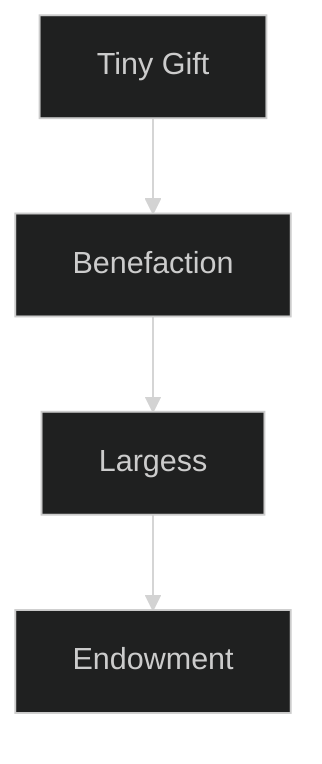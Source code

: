 ---
config:
  theme: dark
---
flowchart TD

    tiny_gift[Tiny Gift]
    click tiny_gift callback "
        Tiny Gift<br>
        <br>
        Cost: 5 motes<br>
        Duration: One day<br>
        Type: Simple<br>
        Minimum Compassion: 1<br>
        Minimum Essence: 1<br>
        Prerequisite Charms: None<br>
        <br>
        The effects of this Charm always fade by the next
        sunset, and the Charm may not be used more than once per
        day. Some possible gifts:<br>
        • One extra dot added to an Ability of the spirit's
        choice.<br>
        • The return of two motes of Essence.<br>
        • Good luck: The target gains one extra die to add to
        all normal Ability checks (not Charms).
        "

    benefaction[Benefaction]
    tiny_gift --> benefaction
    click benefaction callback "
        Benefaction<br>
        <br>
        Cost: 10 motes
        Duration: One week
        Type: Simple
        Minimum Compassion: 1
        Minimum Essence: 2
        Prerequisite Charms: Tiny Gift
        The effects of this Charm last for one week, and the
        Charm may not be used more than once per week. Some
        possible benefactions:<br>
        • Two dots of Abilities, distributed as the spirit sees fit.<br>
        • One dot added to an Attribute.<br>
        • The return of five motes of Essence.<br>
        • Create a good luck charm, walkaway or other
        talisman that lasts for a week.<br>
        • Good luck: the target gains one extra die to add to
        normal Ability checks (not Charms).<br>
        • A mark appears on the target in an obvious place
        (forehead, hand, etc.) that can be seen only by spirits and
        Exalted using a sensory Charm that allows them to perceive
        Essence at work. This power is most often used to
        grant safe passage through an area or as a mark of favor.<br>
        "

    largess[Largess]
    benefaction --> largess
    click largess callback "
        Largess<br>
        <br>
        Cost: 15 motes, 1 Willpower<br>
        Duration: One week<br>
        Type: Simple<br>
        Minimum Compassion: 2<br>
        Minimum Essence: 4<br>
        Prerequisite Charms: Benefaction<br>
        <br>
        The effects of this Charm last for one week, and the
        Charm may not be used more than once every other week
        Some possible effects:<br>
        • Four dots to Abilities, distributed as the spirit sees
        fit. This may include Abilities the target does not normally
        possess, unless he is not physically capable of possessing
        them. This may not raise a target's Ability score above six.<br>
        • Two dots to Attributes, distributed as the spirit sees fit.<br>
        • The return of one temporary Willpower point. (The
        target's Willpower may not be raised above his maximum.
        The returned Willpower may be used up normally, but will
        not disappear when the week is over.)<br>
        • The return of ten motes of Essence.<br>
        • The effects of one Charm (maximum Virtue 1,
        Essence 1) that the spirit possesses may be conferred upon
        the target. These effects last no longer than one week.<br>
        • Good luck: the target gains one extra die to add to
        normal Ability checks and to Charm checks.<br>
        • Create a good luck charm, walkaway or other
        talisman of permanent duration.<br>
        • A permanent mark appears on the target in an
        obvious place. This mark can be seen only by spirits and
        Exalted using a sensory Charm that allows them to perceive
        Essence at work. While mortals cannot see the mark,
        it obviously alters the character's horoscope and can be
        detected in that fashion. Effects vary, depending on the
        meaning of the mark.<br>
        "

    endowment[Endowment]
    largess --> endowment
    click endowment callback "
        Endowment<br>
        <br>
        Cost: 20 motes, 1 permanent Willpower<br>
        Duration: Instant<br>
        Type: Simple<br>
        Minimum Compassion: 3<br>
        Minimum Essence: 5<br>
        Prerequisite Charms: Largess<br>
        <br>
        This blessing is never given lightly. Great tales are told
        of the massive quests that lead to such rewards, and the
        heroes who achieve them. This Charm may only be used
        once per year.<br>
        • One dot added to an Attribute, duration permanent.<br>
        • Two dots to Abilities, distributed as the spirit sees
        fit, duration permanent. This may include Abilities the
        target does not normally possess, unless he is not physically
        capable of possessing them.<br>
        • One permanent Essence point.<br>
        • The return of all temporary Willpower that the
        target has lost.<br>
        • The effects of one Charm (maximum Virtue 2,
        Essence 2) that the spirit possesses may be conferred upon
        the target. These effects last for as long as the effects of the
        Charm that was conferred would normally last. In rare cases,
        the effect may be permanent (Storyteller's discretion).<br>
        • Good luck: the target's temporary Willpower is
        always one higher than her permanent Willpower. The
        effect is permanent.<br>
        • Create a double- or triple-effect talisman of permanent
        duration.<br>
        "